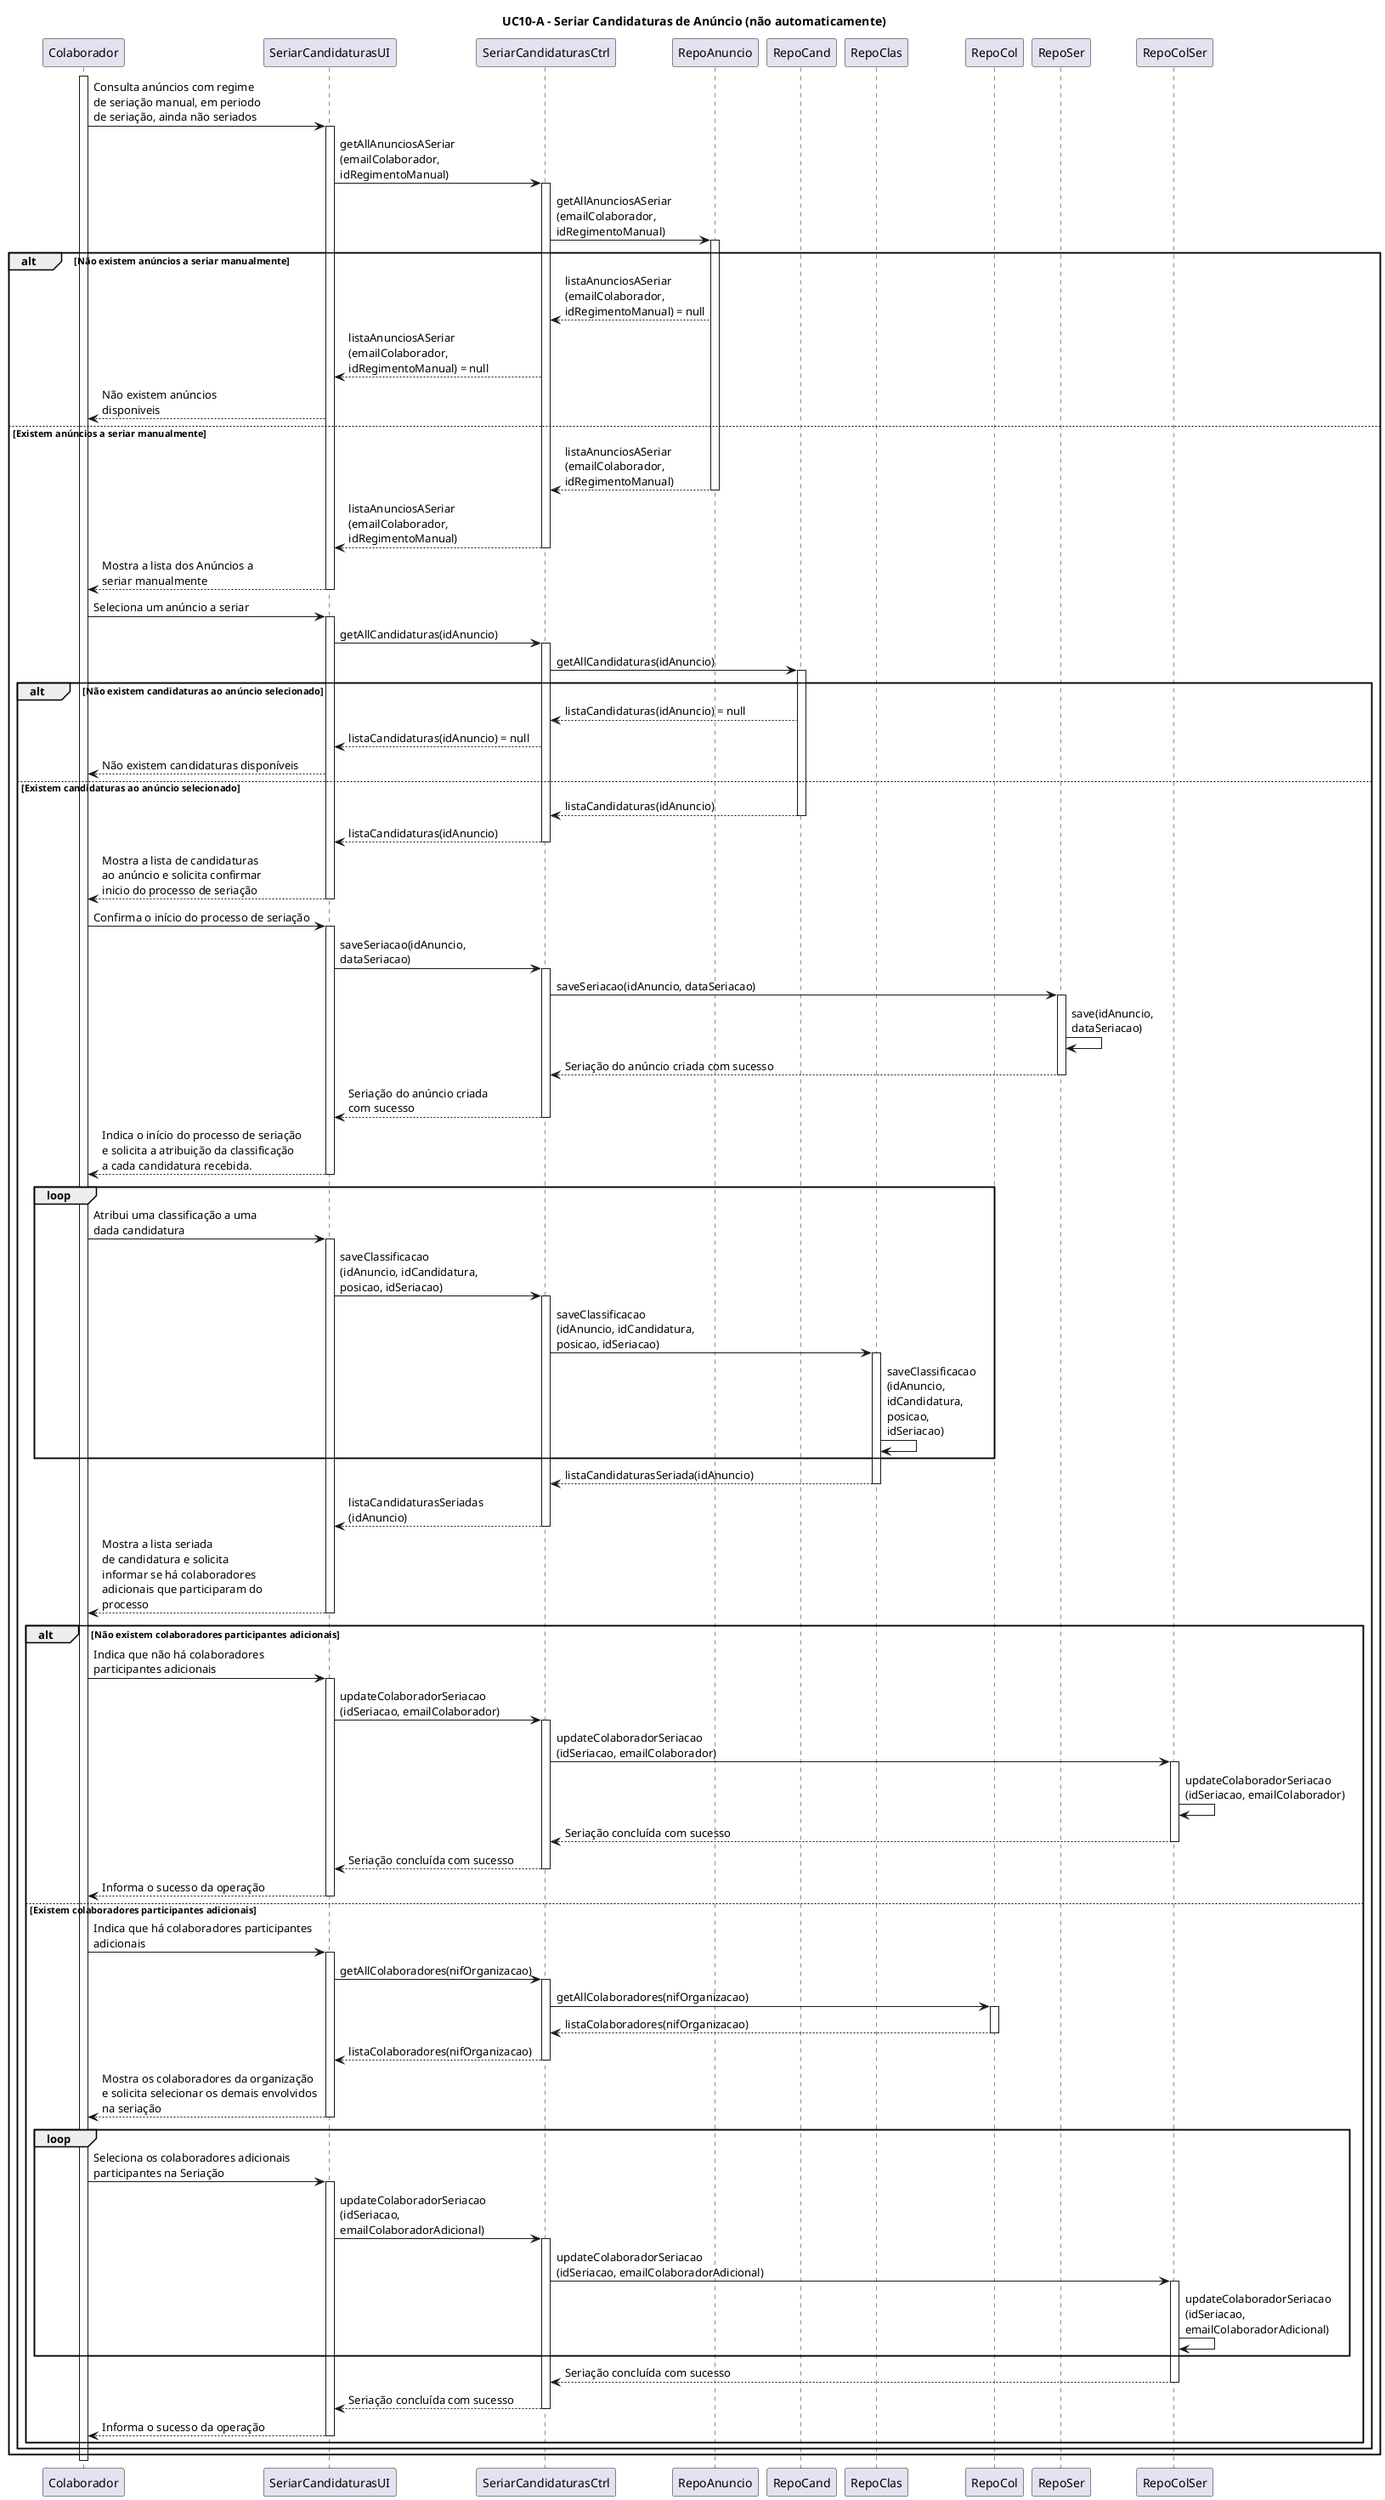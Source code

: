 @startuml

title UC10-A - Seriar Candidaturas de Anúncio (não automaticamente)

participant Colaborador
participant SeriarCandidaturasUI
participant SeriarCandidaturasCtrl
participant RepoAnuncio as RepositorioAnuncio
participant RepoCand as RepositorioCandidatura
participant RepoClas as RepositorioClassificacao
participant RepoCol as RepositorioColaborador
participant RepoSer as RepositorioSeriacao
participant RepoColSer as RepositorioColaboradorSeriacao



activate Colaborador
Colaborador -> SeriarCandidaturasUI: Consulta anúncios com regime \nde seriação manual, em periodo \nde seriação, ainda não seriados
activate SeriarCandidaturasUI
SeriarCandidaturasUI -> SeriarCandidaturasCtrl: getAllAnunciosASeriar\n(emailColaborador, \nidRegimentoManual)
activate SeriarCandidaturasCtrl
SeriarCandidaturasCtrl -> RepositorioAnuncio: getAllAnunciosASeriar\n(emailColaborador, \nidRegimentoManual)
activate RepositorioAnuncio
alt Não existem anúncios a seriar manualmente
RepositorioAnuncio --> SeriarCandidaturasCtrl: listaAnunciosASeriar\n(emailColaborador, \nidRegimentoManual) = null
SeriarCandidaturasCtrl --> SeriarCandidaturasUI: listaAnunciosASeriar\n(emailColaborador, \nidRegimentoManual) = null
SeriarCandidaturasUI --> Colaborador: Não existem anúncios \ndisponiveis

else Existem anúncios a seriar manualmente 
RepositorioAnuncio --> SeriarCandidaturasCtrl: listaAnunciosASeriar\n(emailColaborador, \nidRegimentoManual)
deactivate RepositorioAnuncio
SeriarCandidaturasCtrl --> SeriarCandidaturasUI: listaAnunciosASeriar\n(emailColaborador, \nidRegimentoManual)
deactivate SeriarCandidaturasCtrl
SeriarCandidaturasUI --> Colaborador: Mostra a lista dos Anúncios a \nseriar manualmente
deactivate SeriarCandidaturasUI

Colaborador -> SeriarCandidaturasUI: Seleciona um anúncio a seriar 
activate SeriarCandidaturasUI
SeriarCandidaturasUI -> SeriarCandidaturasCtrl: getAllCandidaturas(idAnuncio)
activate SeriarCandidaturasCtrl
SeriarCandidaturasCtrl -> RepositorioCandidatura: getAllCandidaturas(idAnuncio)
activate RepositorioCandidatura

alt Não existem candidaturas ao anúncio selecionado
RepositorioCandidatura --> SeriarCandidaturasCtrl: listaCandidaturas(idAnuncio) = null
SeriarCandidaturasCtrl --> SeriarCandidaturasUI: listaCandidaturas(idAnuncio) = null
SeriarCandidaturasUI --> Colaborador: Não existem candidaturas disponíveis


else Existem candidaturas ao anúncio selecionado
RepositorioCandidatura --> SeriarCandidaturasCtrl: listaCandidaturas(idAnuncio)
deactivate RepositorioCandidatura
SeriarCandidaturasCtrl --> SeriarCandidaturasUI: listaCandidaturas(idAnuncio)
deactivate SeriarCandidaturasCtrl
SeriarCandidaturasUI --> Colaborador: Mostra a lista de candidaturas \nao anúncio e solicita confirmar \ninicio do processo de seriação
deactivate SeriarCandidaturasUI


Colaborador -> SeriarCandidaturasUI: Confirma o início do processo de seriação
activate SeriarCandidaturasUI
SeriarCandidaturasUI -> SeriarCandidaturasCtrl: saveSeriacao(idAnuncio, \ndataSeriacao)
activate SeriarCandidaturasCtrl
SeriarCandidaturasCtrl -> RepositorioSeriacao: saveSeriacao(idAnuncio, dataSeriacao)
activate RepositorioSeriacao
RepositorioSeriacao -> RepositorioSeriacao: save(idAnuncio, \ndataSeriacao)
RepositorioSeriacao --> SeriarCandidaturasCtrl: Seriação do anúncio criada com sucesso
deactivate RepositorioSeriacao
SeriarCandidaturasCtrl --> SeriarCandidaturasUI: Seriação do anúncio criada \ncom sucesso
deactivate SeriarCandidaturasCtrl
SeriarCandidaturasUI --> Colaborador: Indica o início do processo de seriação \ne solicita a atribuição da classificação \na cada candidatura recebida.
deactivate SeriarCandidaturasUI

loop
Colaborador -> SeriarCandidaturasUI: Atribui uma classificação a uma \ndada candidatura
activate SeriarCandidaturasUI
SeriarCandidaturasUI -> SeriarCandidaturasCtrl: saveClassificacao\n(idAnuncio, idCandidatura, \nposicao, idSeriacao)
activate SeriarCandidaturasCtrl
SeriarCandidaturasCtrl -> RepositorioClassificacao: saveClassificacao\n(idAnuncio, idCandidatura, \nposicao, idSeriacao)
activate RepositorioClassificacao
RepositorioClassificacao -> RepositorioClassificacao: saveClassificacao\n(idAnuncio, \nidCandidatura, \nposicao, \nidSeriacao)
end loop
RepositorioClassificacao --> SeriarCandidaturasCtrl: listaCandidaturasSeriada(idAnuncio)
deactivate RepositorioClassificacao
SeriarCandidaturasCtrl --> SeriarCandidaturasUI: listaCandidaturasSeriadas\n(idAnuncio)
deactivate SeriarCandidaturasCtrl
SeriarCandidaturasUI --> Colaborador: Mostra a lista seriada \nde candidatura e solicita \ninformar se há colaboradores \nadicionais que participaram do \nprocesso
deactivate SeriarCandidaturasUI

alt Não existem colaboradores participantes adicionais
Colaborador -> SeriarCandidaturasUI: Indica que não há colaboradores \nparticipantes adicionais
activate SeriarCandidaturasUI
SeriarCandidaturasUI -> SeriarCandidaturasCtrl: updateColaboradorSeriacao\n(idSeriacao, emailColaborador)
activate SeriarCandidaturasCtrl
SeriarCandidaturasCtrl -> RepositorioColaboradorSeriacao: updateColaboradorSeriacao\n(idSeriacao, emailColaborador)
activate RepositorioColaboradorSeriacao
RepositorioColaboradorSeriacao -> RepositorioColaboradorSeriacao: updateColaboradorSeriacao\n(idSeriacao, emailColaborador)
RepositorioColaboradorSeriacao --> SeriarCandidaturasCtrl: Seriação concluída com sucesso
deactivate RepositorioColaboradorSeriacao
SeriarCandidaturasCtrl --> SeriarCandidaturasUI: Seriação concluída com sucesso
deactivate SeriarCandidaturasCtrl
SeriarCandidaturasUI --> Colaborador: Informa o sucesso da operação
deactivate SeriarCandidaturasUI

else Existem colaboradores participantes adicionais
Colaborador -> SeriarCandidaturasUI: Indica que há colaboradores participantes \nadicionais
activate SeriarCandidaturasUI
SeriarCandidaturasUI -> SeriarCandidaturasCtrl: getAllColaboradores(nifOrganizacao)
activate SeriarCandidaturasCtrl
SeriarCandidaturasCtrl -> RepositorioColaborador: getAllColaboradores(nifOrganizacao)
activate RepositorioColaborador
RepositorioColaborador --> SeriarCandidaturasCtrl: listaColaboradores(nifOrganizacao)
deactivate RepositorioColaborador
SeriarCandidaturasCtrl --> SeriarCandidaturasUI: listaColaboradores(nifOrganizacao)
deactivate SeriarCandidaturasCtrl
SeriarCandidaturasUI --> Colaborador: Mostra os colaboradores da organização \ne solicita selecionar os demais envolvidos \nna seriação
deactivate SeriarCandidaturasUI

loop
Colaborador -> SeriarCandidaturasUI: Seleciona os colaboradores adicionais \nparticipantes na Seriação
activate SeriarCandidaturasUI
SeriarCandidaturasUI -> SeriarCandidaturasCtrl: updateColaboradorSeriacao\n(idSeriacao, \nemailColaboradorAdicional)
activate SeriarCandidaturasCtrl
SeriarCandidaturasCtrl -> RepositorioColaboradorSeriacao: updateColaboradorSeriacao\n(idSeriacao, emailColaboradorAdicional)
activate RepositorioColaboradorSeriacao
RepositorioColaboradorSeriacao -> RepositorioColaboradorSeriacao: updateColaboradorSeriacao\n(idSeriacao, \nemailColaboradorAdicional)
end loop 

RepositorioColaboradorSeriacao --> SeriarCandidaturasCtrl: Seriação concluída com sucesso
deactivate RepositorioColaboradorSeriacao
SeriarCandidaturasCtrl --> SeriarCandidaturasUI: Seriação concluída com sucesso
deactivate SeriarCandidaturasCtrl
SeriarCandidaturasUI --> Colaborador: Informa o sucesso da operação
deactivate SeriarCandidaturasUI

end alt 
end alt
end alt
deactivate Colaborador
@enduml